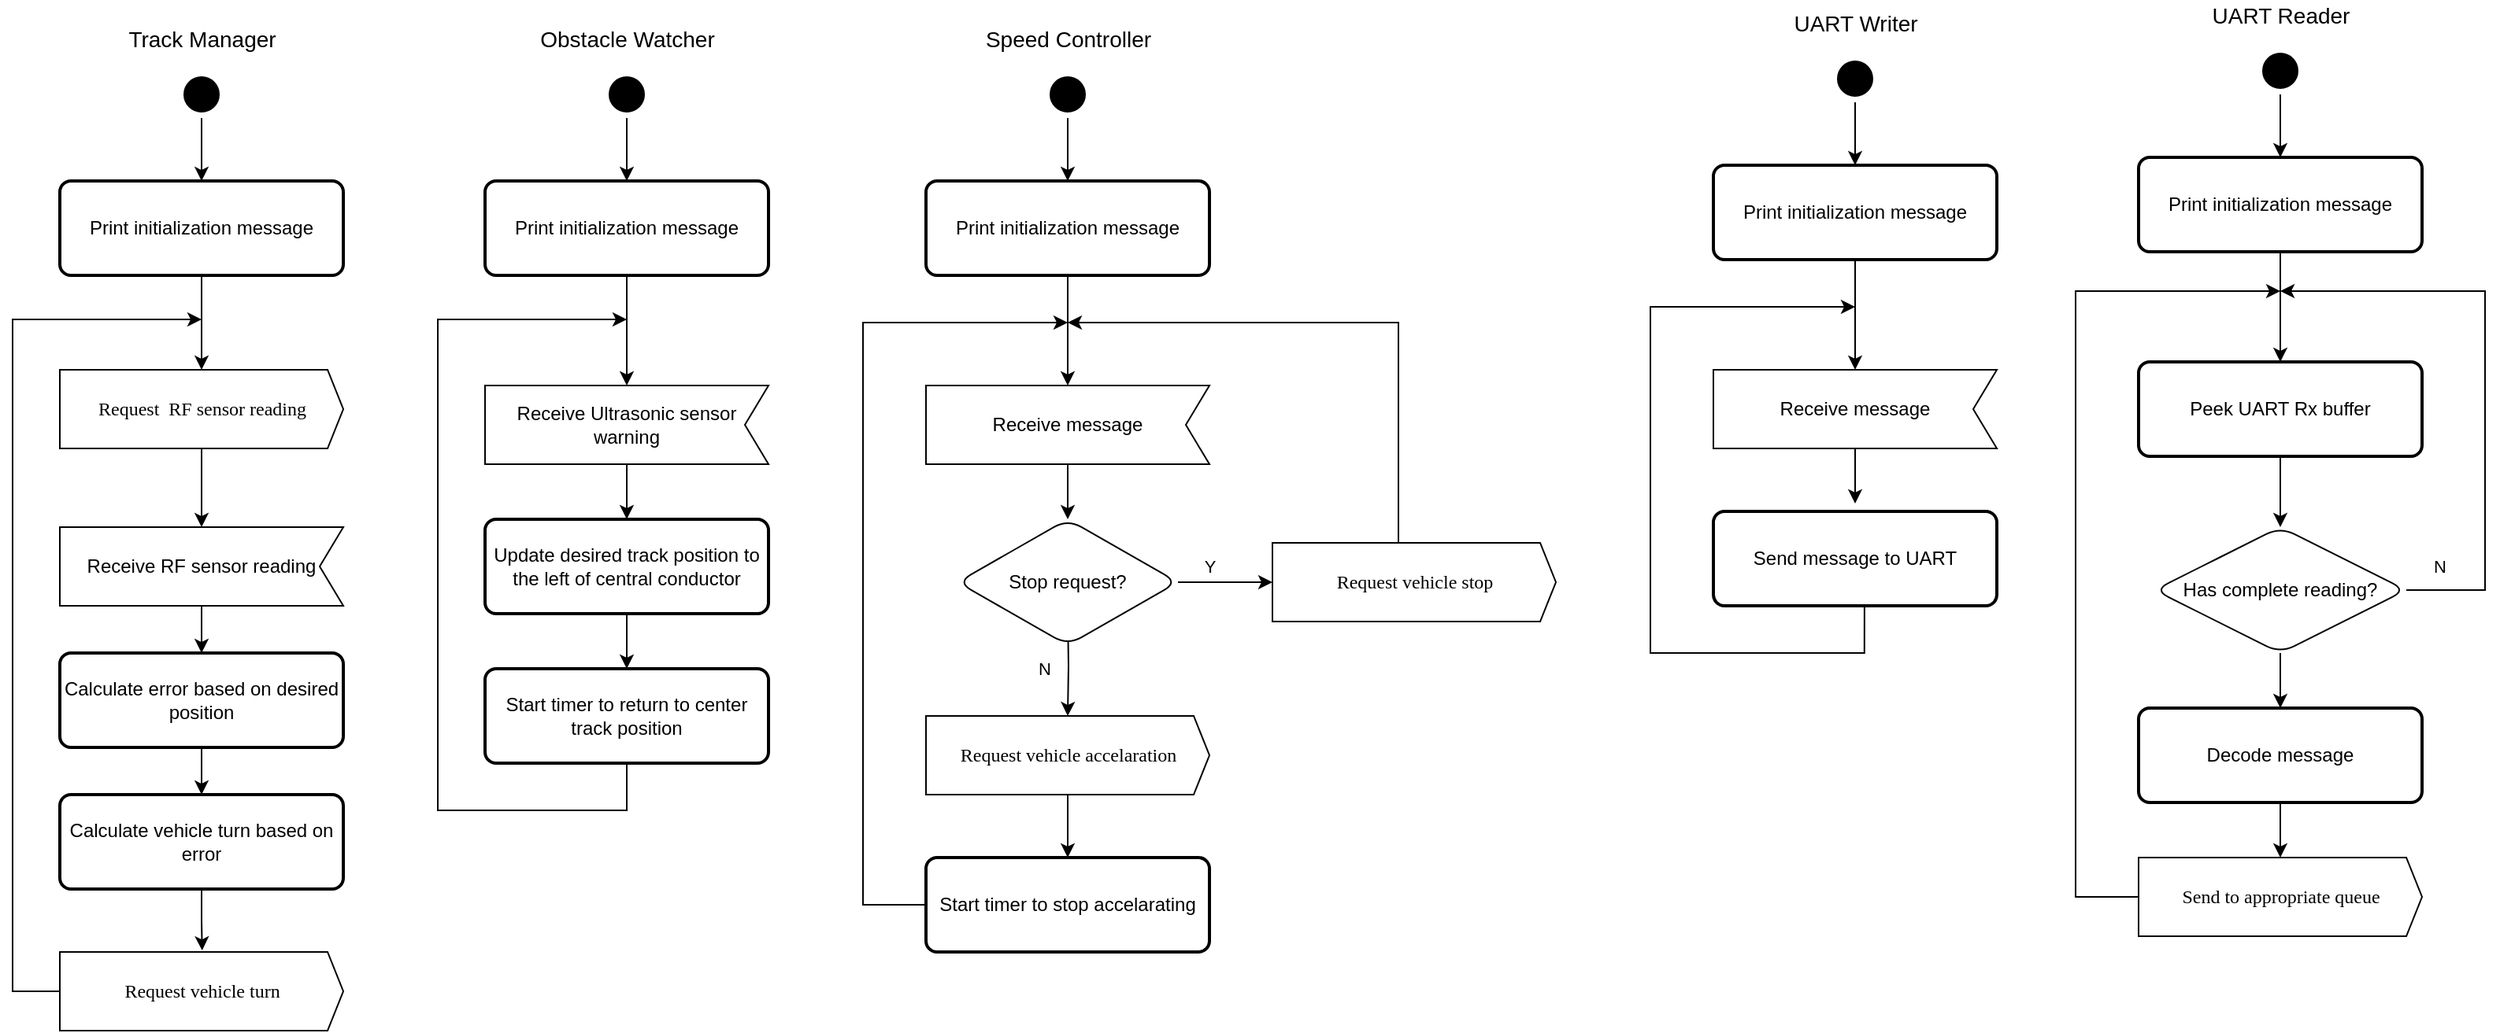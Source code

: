 <mxfile version="14.9.8" type="device"><diagram id="uy-mJnidBaxw79tTfPRL" name="Page-1"><mxGraphModel dx="2411" dy="1166" grid="1" gridSize="10" guides="1" tooltips="1" connect="1" arrows="1" fold="1" page="1" pageScale="1" pageWidth="827" pageHeight="1169" math="0" shadow="0"><root><mxCell id="0"/><mxCell id="1" parent="0"/><mxCell id="kCxqx_03VpfYbFMSU01s-22" value="" style="edgeStyle=orthogonalEdgeStyle;rounded=0;orthogonalLoop=1;jettySize=auto;html=1;" parent="1" source="kCxqx_03VpfYbFMSU01s-23" edge="1"><mxGeometry relative="1" as="geometry"><mxPoint x="170.0" y="180" as="targetPoint"/></mxGeometry></mxCell><mxCell id="kCxqx_03VpfYbFMSU01s-23" value="" style="ellipse;html=1;shape=startState;fillColor=#000000;fontFamily=Lucida Console;fontSize=9;verticalAlign=top;rounded=1;" parent="1" vertex="1"><mxGeometry x="155" y="110" width="30" height="30" as="geometry"/></mxCell><mxCell id="kCxqx_03VpfYbFMSU01s-24" value="&lt;span style=&quot;font-size: 14px&quot;&gt;Track Manager&lt;/span&gt;" style="text;html=1;align=center;verticalAlign=middle;resizable=0;points=[];autosize=1;strokeColor=none;" parent="1" vertex="1"><mxGeometry x="115" y="80" width="110" height="20" as="geometry"/></mxCell><mxCell id="kCxqx_03VpfYbFMSU01s-45" style="edgeStyle=orthogonalEdgeStyle;rounded=0;orthogonalLoop=1;jettySize=auto;html=1;" parent="1" source="kCxqx_03VpfYbFMSU01s-41" target="kCxqx_03VpfYbFMSU01s-43" edge="1"><mxGeometry relative="1" as="geometry"/></mxCell><mxCell id="kCxqx_03VpfYbFMSU01s-41" value="Print initialization message" style="whiteSpace=wrap;html=1;absoluteArcSize=1;arcSize=14;strokeWidth=2;rounded=1;" parent="1" vertex="1"><mxGeometry x="80" y="180" width="180" height="60" as="geometry"/></mxCell><mxCell id="kCxqx_03VpfYbFMSU01s-48" style="edgeStyle=orthogonalEdgeStyle;rounded=0;orthogonalLoop=1;jettySize=auto;html=1;entryX=0.5;entryY=0;entryDx=0;entryDy=0;entryPerimeter=0;" parent="1" source="kCxqx_03VpfYbFMSU01s-43" target="kCxqx_03VpfYbFMSU01s-46" edge="1"><mxGeometry relative="1" as="geometry"/></mxCell><mxCell id="kCxqx_03VpfYbFMSU01s-43" value="&lt;span style=&quot;font-size: 12px&quot;&gt;Request&amp;nbsp; RF sensor reading&lt;/span&gt;" style="html=1;shadow=0;dashed=0;align=center;verticalAlign=middle;shape=mxgraph.arrows2.arrow;dy=0;dx=10;notch=0;fontFamily=Lucida Console;fontSize=9;strokeColor=#000000;rounded=1;container=1;" parent="1" vertex="1"><mxGeometry x="80" y="300" width="180" height="50" as="geometry"><mxRectangle x="740" y="260" width="180" height="20" as="alternateBounds"/></mxGeometry></mxCell><mxCell id="kCxqx_03VpfYbFMSU01s-52" style="edgeStyle=orthogonalEdgeStyle;rounded=0;orthogonalLoop=1;jettySize=auto;html=1;entryX=0.5;entryY=0;entryDx=0;entryDy=0;" parent="1" source="kCxqx_03VpfYbFMSU01s-46" target="kCxqx_03VpfYbFMSU01s-51" edge="1"><mxGeometry relative="1" as="geometry"/></mxCell><mxCell id="kCxqx_03VpfYbFMSU01s-46" value="Receive RF sensor reading" style="shape=mxgraph.sysml.accEvent;flipH=1;whiteSpace=wrap;align=center;rounded=1;" parent="1" vertex="1"><mxGeometry x="80" y="400" width="180" height="50" as="geometry"/></mxCell><mxCell id="kCxqx_03VpfYbFMSU01s-54" style="edgeStyle=orthogonalEdgeStyle;rounded=0;orthogonalLoop=1;jettySize=auto;html=1;entryX=0.5;entryY=0;entryDx=0;entryDy=0;" parent="1" source="kCxqx_03VpfYbFMSU01s-51" target="kCxqx_03VpfYbFMSU01s-53" edge="1"><mxGeometry relative="1" as="geometry"/></mxCell><mxCell id="kCxqx_03VpfYbFMSU01s-51" value="Calculate error based on desired position" style="whiteSpace=wrap;html=1;absoluteArcSize=1;arcSize=14;strokeWidth=2;rounded=1;" parent="1" vertex="1"><mxGeometry x="80" y="480" width="180" height="60" as="geometry"/></mxCell><mxCell id="kCxqx_03VpfYbFMSU01s-56" style="edgeStyle=orthogonalEdgeStyle;rounded=0;orthogonalLoop=1;jettySize=auto;html=1;entryX=0.502;entryY=-0.019;entryDx=0;entryDy=0;entryPerimeter=0;" parent="1" source="kCxqx_03VpfYbFMSU01s-53" target="kCxqx_03VpfYbFMSU01s-55" edge="1"><mxGeometry relative="1" as="geometry"/></mxCell><mxCell id="kCxqx_03VpfYbFMSU01s-53" value="Calculate vehicle turn based on error" style="whiteSpace=wrap;html=1;absoluteArcSize=1;arcSize=14;strokeWidth=2;rounded=1;" parent="1" vertex="1"><mxGeometry x="80" y="570" width="180" height="60" as="geometry"/></mxCell><mxCell id="kCxqx_03VpfYbFMSU01s-57" style="edgeStyle=orthogonalEdgeStyle;rounded=0;orthogonalLoop=1;jettySize=auto;html=1;" parent="1" source="kCxqx_03VpfYbFMSU01s-55" edge="1"><mxGeometry relative="1" as="geometry"><mxPoint x="170" y="268" as="targetPoint"/><Array as="points"><mxPoint x="50" y="695"/><mxPoint x="50" y="268"/></Array></mxGeometry></mxCell><mxCell id="kCxqx_03VpfYbFMSU01s-55" value="&lt;span style=&quot;font-size: 12px&quot;&gt;Request vehicle turn&lt;/span&gt;" style="html=1;shadow=0;dashed=0;align=center;verticalAlign=middle;shape=mxgraph.arrows2.arrow;dy=0;dx=10;notch=0;fontFamily=Lucida Console;fontSize=9;strokeColor=#000000;rounded=1;" parent="1" vertex="1"><mxGeometry x="80" y="670" width="180" height="50" as="geometry"/></mxCell><mxCell id="kCxqx_03VpfYbFMSU01s-58" value="" style="edgeStyle=orthogonalEdgeStyle;rounded=0;orthogonalLoop=1;jettySize=auto;html=1;" parent="1" source="kCxqx_03VpfYbFMSU01s-59" edge="1"><mxGeometry relative="1" as="geometry"><mxPoint x="440" y="180" as="targetPoint"/></mxGeometry></mxCell><mxCell id="kCxqx_03VpfYbFMSU01s-59" value="" style="ellipse;html=1;shape=startState;fillColor=#000000;fontFamily=Lucida Console;fontSize=9;verticalAlign=top;rounded=1;" parent="1" vertex="1"><mxGeometry x="425" y="110" width="30" height="30" as="geometry"/></mxCell><mxCell id="kCxqx_03VpfYbFMSU01s-60" value="&lt;span style=&quot;font-size: 14px&quot;&gt;Obstacle Watcher&lt;/span&gt;" style="text;html=1;align=center;verticalAlign=middle;resizable=0;points=[];autosize=1;strokeColor=none;" parent="1" vertex="1"><mxGeometry x="375" y="80" width="130" height="20" as="geometry"/></mxCell><mxCell id="kCxqx_03VpfYbFMSU01s-61" style="edgeStyle=orthogonalEdgeStyle;rounded=0;orthogonalLoop=1;jettySize=auto;html=1;entryX=0.5;entryY=0;entryDx=0;entryDy=0;entryPerimeter=0;" parent="1" source="kCxqx_03VpfYbFMSU01s-62" target="kCxqx_03VpfYbFMSU01s-66" edge="1"><mxGeometry relative="1" as="geometry"><mxPoint x="440" y="300" as="targetPoint"/></mxGeometry></mxCell><mxCell id="kCxqx_03VpfYbFMSU01s-62" value="Print initialization message" style="whiteSpace=wrap;html=1;absoluteArcSize=1;arcSize=14;strokeWidth=2;rounded=1;" parent="1" vertex="1"><mxGeometry x="350" y="180" width="180" height="60" as="geometry"/></mxCell><mxCell id="kCxqx_03VpfYbFMSU01s-73" style="edgeStyle=orthogonalEdgeStyle;rounded=0;orthogonalLoop=1;jettySize=auto;html=1;entryX=0.5;entryY=0;entryDx=0;entryDy=0;" parent="1" source="kCxqx_03VpfYbFMSU01s-66" target="kCxqx_03VpfYbFMSU01s-68" edge="1"><mxGeometry relative="1" as="geometry"><mxPoint x="440" y="390" as="targetPoint"/></mxGeometry></mxCell><mxCell id="kCxqx_03VpfYbFMSU01s-66" value="Receive Ultrasonic sensor&#10;warning" style="shape=mxgraph.sysml.accEvent;flipH=1;whiteSpace=wrap;align=center;rounded=1;" parent="1" vertex="1"><mxGeometry x="350" y="310" width="180" height="50" as="geometry"/></mxCell><mxCell id="kCxqx_03VpfYbFMSU01s-67" style="edgeStyle=orthogonalEdgeStyle;rounded=0;orthogonalLoop=1;jettySize=auto;html=1;" parent="1" source="kCxqx_03VpfYbFMSU01s-68" edge="1"><mxGeometry relative="1" as="geometry"><mxPoint x="440" y="490" as="targetPoint"/></mxGeometry></mxCell><mxCell id="kCxqx_03VpfYbFMSU01s-68" value="Update desired track position to&lt;br&gt;the left of central conductor" style="whiteSpace=wrap;html=1;absoluteArcSize=1;arcSize=14;strokeWidth=2;rounded=1;" parent="1" vertex="1"><mxGeometry x="350" y="395" width="180" height="60" as="geometry"/></mxCell><mxCell id="kCxqx_03VpfYbFMSU01s-70" value="Start timer to return to center track position" style="whiteSpace=wrap;html=1;absoluteArcSize=1;arcSize=14;strokeWidth=2;rounded=1;" parent="1" vertex="1"><mxGeometry x="350" y="490" width="180" height="60" as="geometry"/></mxCell><mxCell id="kCxqx_03VpfYbFMSU01s-71" style="edgeStyle=orthogonalEdgeStyle;rounded=0;orthogonalLoop=1;jettySize=auto;html=1;exitX=0.5;exitY=1;exitDx=0;exitDy=0;" parent="1" source="kCxqx_03VpfYbFMSU01s-70" edge="1"><mxGeometry relative="1" as="geometry"><mxPoint x="440" y="268" as="targetPoint"/><Array as="points"><mxPoint x="440" y="580"/><mxPoint x="320" y="580"/><mxPoint x="320" y="268"/></Array><mxPoint x="440" y="590" as="sourcePoint"/></mxGeometry></mxCell><mxCell id="kCxqx_03VpfYbFMSU01s-75" value="" style="edgeStyle=orthogonalEdgeStyle;rounded=0;orthogonalLoop=1;jettySize=auto;html=1;" parent="1" source="kCxqx_03VpfYbFMSU01s-76" edge="1"><mxGeometry relative="1" as="geometry"><mxPoint x="720" y="180" as="targetPoint"/></mxGeometry></mxCell><mxCell id="kCxqx_03VpfYbFMSU01s-76" value="" style="ellipse;html=1;shape=startState;fillColor=#000000;fontFamily=Lucida Console;fontSize=9;verticalAlign=top;rounded=1;" parent="1" vertex="1"><mxGeometry x="705" y="110" width="30" height="30" as="geometry"/></mxCell><mxCell id="kCxqx_03VpfYbFMSU01s-77" value="&lt;span style=&quot;font-size: 14px&quot;&gt;Speed Controller&lt;/span&gt;" style="text;html=1;align=center;verticalAlign=middle;resizable=0;points=[];autosize=1;strokeColor=none;" parent="1" vertex="1"><mxGeometry x="660" y="80" width="120" height="20" as="geometry"/></mxCell><mxCell id="kCxqx_03VpfYbFMSU01s-78" style="edgeStyle=orthogonalEdgeStyle;rounded=0;orthogonalLoop=1;jettySize=auto;html=1;entryX=0.5;entryY=0;entryDx=0;entryDy=0;entryPerimeter=0;" parent="1" source="kCxqx_03VpfYbFMSU01s-79" target="kCxqx_03VpfYbFMSU01s-81" edge="1"><mxGeometry relative="1" as="geometry"><mxPoint x="720" y="300" as="targetPoint"/></mxGeometry></mxCell><mxCell id="kCxqx_03VpfYbFMSU01s-79" value="Print initialization message" style="whiteSpace=wrap;html=1;absoluteArcSize=1;arcSize=14;strokeWidth=2;rounded=1;" parent="1" vertex="1"><mxGeometry x="630" y="180" width="180" height="60" as="geometry"/></mxCell><mxCell id="kCxqx_03VpfYbFMSU01s-80" style="edgeStyle=orthogonalEdgeStyle;rounded=0;orthogonalLoop=1;jettySize=auto;html=1;entryX=0.5;entryY=0;entryDx=0;entryDy=0;" parent="1" source="kCxqx_03VpfYbFMSU01s-81" edge="1"><mxGeometry relative="1" as="geometry"><mxPoint x="720" y="395" as="targetPoint"/></mxGeometry></mxCell><mxCell id="kCxqx_03VpfYbFMSU01s-81" value="Receive message" style="shape=mxgraph.sysml.accEvent;flipH=1;whiteSpace=wrap;align=center;rounded=1;" parent="1" vertex="1"><mxGeometry x="630" y="310" width="180" height="50" as="geometry"/></mxCell><mxCell id="kCxqx_03VpfYbFMSU01s-82" style="edgeStyle=orthogonalEdgeStyle;rounded=0;orthogonalLoop=1;jettySize=auto;html=1;" parent="1" edge="1" target="aApnC5TgL5HhV6EKVz99-6"><mxGeometry relative="1" as="geometry"><mxPoint x="720" y="490" as="targetPoint"/><mxPoint x="720" y="455" as="sourcePoint"/></mxGeometry></mxCell><mxCell id="aApnC5TgL5HhV6EKVz99-42" value="N" style="edgeLabel;html=1;align=center;verticalAlign=middle;resizable=0;points=[];" vertex="1" connectable="0" parent="kCxqx_03VpfYbFMSU01s-82"><mxGeometry x="0.36" relative="1" as="geometry"><mxPoint x="-15" y="-9" as="offset"/></mxGeometry></mxCell><mxCell id="aApnC5TgL5HhV6EKVz99-3" style="edgeStyle=orthogonalEdgeStyle;rounded=0;orthogonalLoop=1;jettySize=auto;html=1;" edge="1" parent="1" source="aApnC5TgL5HhV6EKVz99-1"><mxGeometry relative="1" as="geometry"><mxPoint x="850" y="435" as="targetPoint"/></mxGeometry></mxCell><mxCell id="aApnC5TgL5HhV6EKVz99-41" value="Y" style="edgeLabel;html=1;align=center;verticalAlign=middle;resizable=0;points=[];" vertex="1" connectable="0" parent="aApnC5TgL5HhV6EKVz99-3"><mxGeometry x="-0.201" y="-2" relative="1" as="geometry"><mxPoint x="-4" y="-12" as="offset"/></mxGeometry></mxCell><mxCell id="aApnC5TgL5HhV6EKVz99-1" value="Stop request?" style="rhombus;whiteSpace=wrap;html=1;rounded=1;" vertex="1" parent="1"><mxGeometry x="650" y="395" width="140" height="80" as="geometry"/></mxCell><mxCell id="aApnC5TgL5HhV6EKVz99-5" style="edgeStyle=orthogonalEdgeStyle;rounded=0;orthogonalLoop=1;jettySize=auto;html=1;" edge="1" parent="1" source="aApnC5TgL5HhV6EKVz99-4"><mxGeometry relative="1" as="geometry"><mxPoint x="720" y="270" as="targetPoint"/><Array as="points"><mxPoint x="930" y="270"/></Array></mxGeometry></mxCell><mxCell id="aApnC5TgL5HhV6EKVz99-4" value="&lt;span style=&quot;font-size: 12px&quot;&gt;Request vehicle stop&lt;/span&gt;" style="html=1;shadow=0;dashed=0;align=center;verticalAlign=middle;shape=mxgraph.arrows2.arrow;dy=0;dx=10;notch=0;fontFamily=Lucida Console;fontSize=9;strokeColor=#000000;rounded=1;" vertex="1" parent="1"><mxGeometry x="850" y="410" width="180" height="50" as="geometry"/></mxCell><mxCell id="aApnC5TgL5HhV6EKVz99-8" style="edgeStyle=orthogonalEdgeStyle;rounded=0;orthogonalLoop=1;jettySize=auto;html=1;entryX=0.5;entryY=0;entryDx=0;entryDy=0;" edge="1" parent="1" source="aApnC5TgL5HhV6EKVz99-6" target="aApnC5TgL5HhV6EKVz99-7"><mxGeometry relative="1" as="geometry"/></mxCell><mxCell id="aApnC5TgL5HhV6EKVz99-6" value="&lt;span style=&quot;font-size: 12px&quot;&gt;Request vehicle accelaration&lt;/span&gt;" style="html=1;shadow=0;dashed=0;align=center;verticalAlign=middle;shape=mxgraph.arrows2.arrow;dy=0;dx=10;notch=0;fontFamily=Lucida Console;fontSize=9;strokeColor=#000000;rounded=1;" vertex="1" parent="1"><mxGeometry x="630" y="520" width="180" height="50" as="geometry"/></mxCell><mxCell id="aApnC5TgL5HhV6EKVz99-9" style="edgeStyle=orthogonalEdgeStyle;rounded=0;orthogonalLoop=1;jettySize=auto;html=1;" edge="1" parent="1" source="aApnC5TgL5HhV6EKVz99-7"><mxGeometry relative="1" as="geometry"><mxPoint x="720" y="270" as="targetPoint"/><Array as="points"><mxPoint x="590" y="640"/><mxPoint x="590" y="270"/></Array></mxGeometry></mxCell><mxCell id="aApnC5TgL5HhV6EKVz99-7" value="Start timer to stop accelarating" style="whiteSpace=wrap;html=1;absoluteArcSize=1;arcSize=14;strokeWidth=2;rounded=1;" vertex="1" parent="1"><mxGeometry x="630" y="610" width="180" height="60" as="geometry"/></mxCell><mxCell id="aApnC5TgL5HhV6EKVz99-10" value="" style="edgeStyle=orthogonalEdgeStyle;rounded=0;orthogonalLoop=1;jettySize=auto;html=1;" edge="1" parent="1" source="aApnC5TgL5HhV6EKVz99-11"><mxGeometry relative="1" as="geometry"><mxPoint x="1220" y="170" as="targetPoint"/></mxGeometry></mxCell><mxCell id="aApnC5TgL5HhV6EKVz99-11" value="" style="ellipse;html=1;shape=startState;fillColor=#000000;fontFamily=Lucida Console;fontSize=9;verticalAlign=top;rounded=1;" vertex="1" parent="1"><mxGeometry x="1205" y="100" width="30" height="30" as="geometry"/></mxCell><mxCell id="aApnC5TgL5HhV6EKVz99-12" value="&lt;span style=&quot;font-size: 14px&quot;&gt;UART Writer&lt;/span&gt;" style="text;html=1;align=center;verticalAlign=middle;resizable=0;points=[];autosize=1;strokeColor=none;" vertex="1" parent="1"><mxGeometry x="1175" y="70" width="90" height="20" as="geometry"/></mxCell><mxCell id="aApnC5TgL5HhV6EKVz99-13" style="edgeStyle=orthogonalEdgeStyle;rounded=0;orthogonalLoop=1;jettySize=auto;html=1;entryX=0.5;entryY=0;entryDx=0;entryDy=0;entryPerimeter=0;" edge="1" parent="1" source="aApnC5TgL5HhV6EKVz99-14" target="aApnC5TgL5HhV6EKVz99-16"><mxGeometry relative="1" as="geometry"><mxPoint x="1220" y="290" as="targetPoint"/></mxGeometry></mxCell><mxCell id="aApnC5TgL5HhV6EKVz99-14" value="Print initialization message" style="whiteSpace=wrap;html=1;absoluteArcSize=1;arcSize=14;strokeWidth=2;rounded=1;" vertex="1" parent="1"><mxGeometry x="1130" y="170" width="180" height="60" as="geometry"/></mxCell><mxCell id="aApnC5TgL5HhV6EKVz99-15" style="edgeStyle=orthogonalEdgeStyle;rounded=0;orthogonalLoop=1;jettySize=auto;html=1;entryX=0.5;entryY=0;entryDx=0;entryDy=0;" edge="1" parent="1" source="aApnC5TgL5HhV6EKVz99-16"><mxGeometry relative="1" as="geometry"><mxPoint x="1220" y="385" as="targetPoint"/></mxGeometry></mxCell><mxCell id="aApnC5TgL5HhV6EKVz99-16" value="Receive message" style="shape=mxgraph.sysml.accEvent;flipH=1;whiteSpace=wrap;align=center;rounded=1;" vertex="1" parent="1"><mxGeometry x="1130" y="300" width="180" height="50" as="geometry"/></mxCell><mxCell id="aApnC5TgL5HhV6EKVz99-24" style="edgeStyle=orthogonalEdgeStyle;rounded=0;orthogonalLoop=1;jettySize=auto;html=1;exitX=0.533;exitY=0.996;exitDx=0;exitDy=0;exitPerimeter=0;" edge="1" parent="1" source="aApnC5TgL5HhV6EKVz99-28"><mxGeometry relative="1" as="geometry"><mxPoint x="1220" y="260" as="targetPoint"/><Array as="points"><mxPoint x="1226" y="480"/><mxPoint x="1090" y="480"/><mxPoint x="1090" y="260"/></Array><mxPoint x="1130" y="630" as="sourcePoint"/></mxGeometry></mxCell><mxCell id="aApnC5TgL5HhV6EKVz99-28" value="Send message to UART" style="whiteSpace=wrap;html=1;absoluteArcSize=1;arcSize=14;strokeWidth=2;rounded=1;" vertex="1" parent="1"><mxGeometry x="1130" y="390" width="180" height="60" as="geometry"/></mxCell><mxCell id="aApnC5TgL5HhV6EKVz99-29" value="" style="edgeStyle=orthogonalEdgeStyle;rounded=0;orthogonalLoop=1;jettySize=auto;html=1;" edge="1" parent="1" source="aApnC5TgL5HhV6EKVz99-30"><mxGeometry relative="1" as="geometry"><mxPoint x="1490" y="165" as="targetPoint"/></mxGeometry></mxCell><mxCell id="aApnC5TgL5HhV6EKVz99-30" value="" style="ellipse;html=1;shape=startState;fillColor=#000000;fontFamily=Lucida Console;fontSize=9;verticalAlign=top;rounded=1;" vertex="1" parent="1"><mxGeometry x="1475" y="95" width="30" height="30" as="geometry"/></mxCell><mxCell id="aApnC5TgL5HhV6EKVz99-31" value="&lt;span style=&quot;font-size: 14px&quot;&gt;UART Reader&lt;/span&gt;" style="text;html=1;align=center;verticalAlign=middle;resizable=0;points=[];autosize=1;strokeColor=none;" vertex="1" parent="1"><mxGeometry x="1440" y="65" width="100" height="20" as="geometry"/></mxCell><mxCell id="aApnC5TgL5HhV6EKVz99-32" style="edgeStyle=orthogonalEdgeStyle;rounded=0;orthogonalLoop=1;jettySize=auto;html=1;entryX=0.5;entryY=0;entryDx=0;entryDy=0;entryPerimeter=0;" edge="1" parent="1" source="aApnC5TgL5HhV6EKVz99-33"><mxGeometry relative="1" as="geometry"><mxPoint x="1490" y="295" as="targetPoint"/></mxGeometry></mxCell><mxCell id="aApnC5TgL5HhV6EKVz99-33" value="Print initialization message" style="whiteSpace=wrap;html=1;absoluteArcSize=1;arcSize=14;strokeWidth=2;rounded=1;" vertex="1" parent="1"><mxGeometry x="1400" y="165" width="180" height="60" as="geometry"/></mxCell><mxCell id="aApnC5TgL5HhV6EKVz99-40" style="edgeStyle=orthogonalEdgeStyle;rounded=0;orthogonalLoop=1;jettySize=auto;html=1;entryX=0.5;entryY=0;entryDx=0;entryDy=0;" edge="1" parent="1" source="aApnC5TgL5HhV6EKVz99-37" target="aApnC5TgL5HhV6EKVz99-38"><mxGeometry relative="1" as="geometry"/></mxCell><mxCell id="aApnC5TgL5HhV6EKVz99-37" value="Peek UART Rx buffer" style="whiteSpace=wrap;html=1;absoluteArcSize=1;arcSize=14;strokeWidth=2;rounded=1;" vertex="1" parent="1"><mxGeometry x="1400" y="295" width="180" height="60" as="geometry"/></mxCell><mxCell id="aApnC5TgL5HhV6EKVz99-39" style="edgeStyle=orthogonalEdgeStyle;rounded=0;orthogonalLoop=1;jettySize=auto;html=1;" edge="1" parent="1" source="aApnC5TgL5HhV6EKVz99-38"><mxGeometry relative="1" as="geometry"><mxPoint x="1490" y="250" as="targetPoint"/><Array as="points"><mxPoint x="1620" y="440"/><mxPoint x="1620" y="250"/></Array></mxGeometry></mxCell><mxCell id="aApnC5TgL5HhV6EKVz99-43" value="N" style="edgeLabel;html=1;align=center;verticalAlign=middle;resizable=0;points=[];" vertex="1" connectable="0" parent="aApnC5TgL5HhV6EKVz99-39"><mxGeometry x="-0.804" y="1" relative="1" as="geometry"><mxPoint x="-16" y="-14" as="offset"/></mxGeometry></mxCell><mxCell id="aApnC5TgL5HhV6EKVz99-46" style="edgeStyle=orthogonalEdgeStyle;rounded=0;orthogonalLoop=1;jettySize=auto;html=1;entryX=0.5;entryY=0;entryDx=0;entryDy=0;" edge="1" parent="1" source="aApnC5TgL5HhV6EKVz99-38" target="aApnC5TgL5HhV6EKVz99-45"><mxGeometry relative="1" as="geometry"/></mxCell><mxCell id="aApnC5TgL5HhV6EKVz99-38" value="Has complete reading?" style="rhombus;whiteSpace=wrap;html=1;rounded=1;" vertex="1" parent="1"><mxGeometry x="1410" y="400" width="160" height="80" as="geometry"/></mxCell><mxCell id="aApnC5TgL5HhV6EKVz99-49" style="edgeStyle=orthogonalEdgeStyle;rounded=0;orthogonalLoop=1;jettySize=auto;html=1;" edge="1" parent="1" source="aApnC5TgL5HhV6EKVz99-44"><mxGeometry relative="1" as="geometry"><mxPoint x="1490" y="250" as="targetPoint"/><Array as="points"><mxPoint x="1360" y="635"/><mxPoint x="1360" y="250"/></Array></mxGeometry></mxCell><mxCell id="aApnC5TgL5HhV6EKVz99-44" value="&lt;span style=&quot;font-size: 12px&quot;&gt;Send to appropriate queue&lt;/span&gt;" style="html=1;shadow=0;dashed=0;align=center;verticalAlign=middle;shape=mxgraph.arrows2.arrow;dy=0;dx=10;notch=0;fontFamily=Lucida Console;fontSize=9;strokeColor=#000000;rounded=1;" vertex="1" parent="1"><mxGeometry x="1400" y="610" width="180" height="50" as="geometry"/></mxCell><mxCell id="aApnC5TgL5HhV6EKVz99-48" style="edgeStyle=orthogonalEdgeStyle;rounded=0;orthogonalLoop=1;jettySize=auto;html=1;" edge="1" parent="1" source="aApnC5TgL5HhV6EKVz99-45" target="aApnC5TgL5HhV6EKVz99-44"><mxGeometry relative="1" as="geometry"/></mxCell><mxCell id="aApnC5TgL5HhV6EKVz99-45" value="Decode message" style="whiteSpace=wrap;html=1;absoluteArcSize=1;arcSize=14;strokeWidth=2;rounded=1;" vertex="1" parent="1"><mxGeometry x="1400" y="515" width="180" height="60" as="geometry"/></mxCell></root></mxGraphModel></diagram></mxfile>
